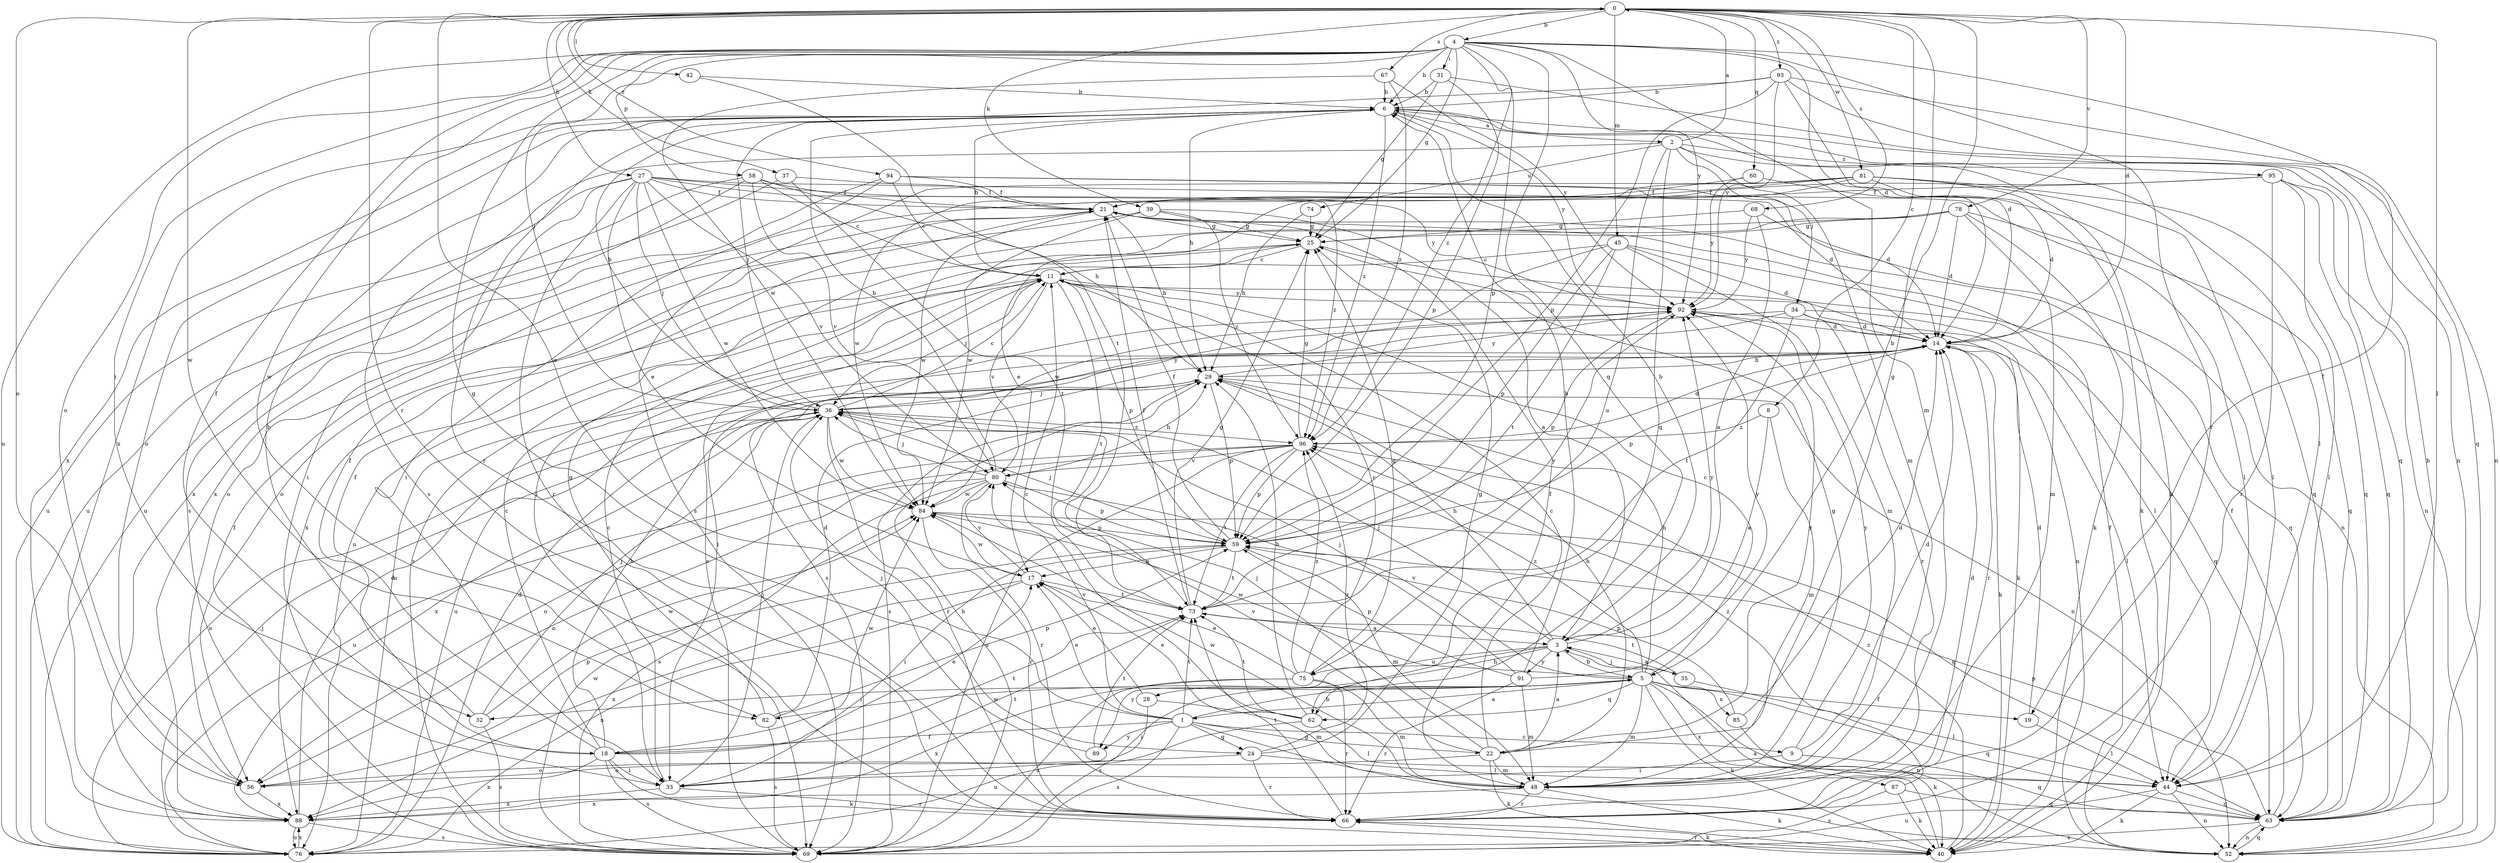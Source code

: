 strict digraph  {
0;
1;
2;
3;
4;
5;
6;
8;
9;
11;
14;
17;
18;
19;
21;
22;
24;
25;
27;
28;
29;
31;
32;
33;
34;
35;
36;
37;
39;
40;
42;
44;
45;
48;
52;
56;
58;
59;
60;
62;
63;
66;
67;
68;
69;
73;
74;
75;
76;
78;
80;
81;
82;
84;
85;
87;
88;
89;
91;
92;
93;
94;
95;
96;
0 -> 4  [label=b];
0 -> 5  [label=b];
0 -> 8  [label=c];
0 -> 14  [label=d];
0 -> 22  [label=g];
0 -> 27  [label=h];
0 -> 37  [label=k];
0 -> 39  [label=k];
0 -> 42  [label=l];
0 -> 44  [label=l];
0 -> 45  [label=m];
0 -> 56  [label=o];
0 -> 60  [label=q];
0 -> 66  [label=r];
0 -> 67  [label=s];
0 -> 68  [label=s];
0 -> 78  [label=v];
0 -> 81  [label=w];
0 -> 82  [label=w];
0 -> 93  [label=z];
0 -> 94  [label=z];
1 -> 0  [label=a];
1 -> 5  [label=b];
1 -> 9  [label=c];
1 -> 17  [label=e];
1 -> 18  [label=f];
1 -> 22  [label=g];
1 -> 24  [label=g];
1 -> 52  [label=n];
1 -> 69  [label=s];
1 -> 73  [label=t];
1 -> 80  [label=v];
1 -> 89  [label=y];
2 -> 0  [label=a];
2 -> 34  [label=j];
2 -> 40  [label=k];
2 -> 48  [label=m];
2 -> 62  [label=q];
2 -> 69  [label=s];
2 -> 74  [label=u];
2 -> 75  [label=u];
2 -> 95  [label=z];
3 -> 5  [label=b];
3 -> 6  [label=b];
3 -> 28  [label=h];
3 -> 29  [label=h];
3 -> 35  [label=j];
3 -> 36  [label=j];
3 -> 75  [label=u];
3 -> 89  [label=y];
3 -> 91  [label=y];
3 -> 92  [label=y];
4 -> 6  [label=b];
4 -> 14  [label=d];
4 -> 18  [label=f];
4 -> 19  [label=f];
4 -> 24  [label=g];
4 -> 25  [label=g];
4 -> 31  [label=i];
4 -> 32  [label=i];
4 -> 36  [label=j];
4 -> 48  [label=m];
4 -> 56  [label=o];
4 -> 58  [label=p];
4 -> 59  [label=p];
4 -> 62  [label=q];
4 -> 66  [label=r];
4 -> 76  [label=u];
4 -> 82  [label=w];
4 -> 92  [label=y];
4 -> 96  [label=z];
5 -> 1  [label=a];
5 -> 11  [label=c];
5 -> 19  [label=f];
5 -> 29  [label=h];
5 -> 32  [label=i];
5 -> 33  [label=i];
5 -> 40  [label=k];
5 -> 48  [label=m];
5 -> 52  [label=n];
5 -> 62  [label=q];
5 -> 63  [label=q];
5 -> 80  [label=v];
5 -> 82  [label=w];
5 -> 84  [label=w];
5 -> 85  [label=x];
5 -> 87  [label=x];
5 -> 96  [label=z];
6 -> 2  [label=a];
6 -> 29  [label=h];
6 -> 36  [label=j];
6 -> 44  [label=l];
6 -> 56  [label=o];
6 -> 63  [label=q];
6 -> 66  [label=r];
6 -> 88  [label=x];
6 -> 92  [label=y];
6 -> 96  [label=z];
8 -> 3  [label=a];
8 -> 48  [label=m];
8 -> 96  [label=z];
9 -> 14  [label=d];
9 -> 33  [label=i];
9 -> 63  [label=q];
9 -> 92  [label=y];
11 -> 6  [label=b];
11 -> 36  [label=j];
11 -> 52  [label=n];
11 -> 59  [label=p];
11 -> 69  [label=s];
11 -> 73  [label=t];
11 -> 80  [label=v];
11 -> 92  [label=y];
14 -> 29  [label=h];
14 -> 40  [label=k];
14 -> 44  [label=l];
14 -> 59  [label=p];
14 -> 66  [label=r];
17 -> 73  [label=t];
17 -> 76  [label=u];
17 -> 80  [label=v];
17 -> 84  [label=w];
17 -> 88  [label=x];
18 -> 6  [label=b];
18 -> 11  [label=c];
18 -> 17  [label=e];
18 -> 21  [label=f];
18 -> 29  [label=h];
18 -> 33  [label=i];
18 -> 40  [label=k];
18 -> 69  [label=s];
18 -> 73  [label=t];
18 -> 84  [label=w];
18 -> 88  [label=x];
19 -> 14  [label=d];
19 -> 44  [label=l];
21 -> 25  [label=g];
21 -> 29  [label=h];
21 -> 84  [label=w];
22 -> 3  [label=a];
22 -> 11  [label=c];
22 -> 29  [label=h];
22 -> 36  [label=j];
22 -> 40  [label=k];
22 -> 48  [label=m];
22 -> 56  [label=o];
22 -> 80  [label=v];
22 -> 92  [label=y];
24 -> 25  [label=g];
24 -> 44  [label=l];
24 -> 56  [label=o];
24 -> 66  [label=r];
24 -> 96  [label=z];
25 -> 11  [label=c];
25 -> 44  [label=l];
25 -> 76  [label=u];
25 -> 88  [label=x];
27 -> 14  [label=d];
27 -> 17  [label=e];
27 -> 21  [label=f];
27 -> 33  [label=i];
27 -> 36  [label=j];
27 -> 66  [label=r];
27 -> 76  [label=u];
27 -> 80  [label=v];
27 -> 84  [label=w];
27 -> 92  [label=y];
27 -> 96  [label=z];
28 -> 17  [label=e];
28 -> 48  [label=m];
28 -> 69  [label=s];
29 -> 36  [label=j];
29 -> 52  [label=n];
29 -> 59  [label=p];
29 -> 69  [label=s];
29 -> 76  [label=u];
29 -> 92  [label=y];
31 -> 6  [label=b];
31 -> 25  [label=g];
31 -> 52  [label=n];
31 -> 59  [label=p];
32 -> 21  [label=f];
32 -> 36  [label=j];
32 -> 69  [label=s];
32 -> 84  [label=w];
33 -> 11  [label=c];
33 -> 36  [label=j];
33 -> 66  [label=r];
33 -> 73  [label=t];
33 -> 88  [label=x];
34 -> 14  [label=d];
34 -> 33  [label=i];
34 -> 63  [label=q];
34 -> 66  [label=r];
34 -> 73  [label=t];
34 -> 76  [label=u];
35 -> 3  [label=a];
35 -> 44  [label=l];
35 -> 73  [label=t];
36 -> 6  [label=b];
36 -> 11  [label=c];
36 -> 66  [label=r];
36 -> 76  [label=u];
36 -> 84  [label=w];
36 -> 88  [label=x];
36 -> 92  [label=y];
36 -> 96  [label=z];
37 -> 21  [label=f];
37 -> 73  [label=t];
37 -> 76  [label=u];
39 -> 3  [label=a];
39 -> 25  [label=g];
39 -> 56  [label=o];
39 -> 84  [label=w];
39 -> 96  [label=z];
40 -> 3  [label=a];
40 -> 66  [label=r];
40 -> 96  [label=z];
42 -> 6  [label=b];
42 -> 73  [label=t];
44 -> 40  [label=k];
44 -> 52  [label=n];
44 -> 63  [label=q];
44 -> 76  [label=u];
45 -> 11  [label=c];
45 -> 14  [label=d];
45 -> 48  [label=m];
45 -> 59  [label=p];
45 -> 63  [label=q];
45 -> 73  [label=t];
45 -> 84  [label=w];
48 -> 21  [label=f];
48 -> 25  [label=g];
48 -> 40  [label=k];
48 -> 66  [label=r];
48 -> 84  [label=w];
48 -> 88  [label=x];
52 -> 21  [label=f];
52 -> 63  [label=q];
56 -> 59  [label=p];
56 -> 88  [label=x];
58 -> 11  [label=c];
58 -> 21  [label=f];
58 -> 29  [label=h];
58 -> 69  [label=s];
58 -> 76  [label=u];
58 -> 80  [label=v];
59 -> 17  [label=e];
59 -> 21  [label=f];
59 -> 33  [label=i];
59 -> 36  [label=j];
59 -> 48  [label=m];
59 -> 73  [label=t];
60 -> 21  [label=f];
60 -> 63  [label=q];
60 -> 92  [label=y];
62 -> 11  [label=c];
62 -> 17  [label=e];
62 -> 29  [label=h];
62 -> 44  [label=l];
62 -> 73  [label=t];
62 -> 76  [label=u];
63 -> 6  [label=b];
63 -> 21  [label=f];
63 -> 52  [label=n];
63 -> 59  [label=p];
63 -> 69  [label=s];
66 -> 14  [label=d];
66 -> 40  [label=k];
66 -> 73  [label=t];
67 -> 6  [label=b];
67 -> 84  [label=w];
67 -> 92  [label=y];
67 -> 96  [label=z];
68 -> 3  [label=a];
68 -> 25  [label=g];
68 -> 52  [label=n];
68 -> 92  [label=y];
69 -> 11  [label=c];
69 -> 21  [label=f];
69 -> 29  [label=h];
69 -> 84  [label=w];
73 -> 3  [label=a];
73 -> 21  [label=f];
73 -> 25  [label=g];
73 -> 92  [label=y];
74 -> 25  [label=g];
74 -> 29  [label=h];
75 -> 11  [label=c];
75 -> 17  [label=e];
75 -> 25  [label=g];
75 -> 48  [label=m];
75 -> 66  [label=r];
75 -> 69  [label=s];
75 -> 88  [label=x];
75 -> 96  [label=z];
76 -> 14  [label=d];
76 -> 36  [label=j];
76 -> 88  [label=x];
78 -> 14  [label=d];
78 -> 25  [label=g];
78 -> 33  [label=i];
78 -> 40  [label=k];
78 -> 48  [label=m];
78 -> 56  [label=o];
78 -> 63  [label=q];
80 -> 6  [label=b];
80 -> 29  [label=h];
80 -> 36  [label=j];
80 -> 56  [label=o];
80 -> 59  [label=p];
80 -> 66  [label=r];
80 -> 69  [label=s];
80 -> 84  [label=w];
81 -> 14  [label=d];
81 -> 17  [label=e];
81 -> 21  [label=f];
81 -> 40  [label=k];
81 -> 44  [label=l];
81 -> 63  [label=q];
81 -> 69  [label=s];
81 -> 84  [label=w];
82 -> 14  [label=d];
82 -> 25  [label=g];
82 -> 59  [label=p];
82 -> 69  [label=s];
84 -> 59  [label=p];
84 -> 63  [label=q];
84 -> 66  [label=r];
85 -> 14  [label=d];
85 -> 40  [label=k];
85 -> 59  [label=p];
87 -> 40  [label=k];
87 -> 63  [label=q];
87 -> 69  [label=s];
87 -> 96  [label=z];
88 -> 14  [label=d];
88 -> 69  [label=s];
88 -> 76  [label=u];
89 -> 36  [label=j];
89 -> 73  [label=t];
91 -> 6  [label=b];
91 -> 36  [label=j];
91 -> 48  [label=m];
91 -> 59  [label=p];
91 -> 66  [label=r];
91 -> 92  [label=y];
92 -> 14  [label=d];
92 -> 40  [label=k];
92 -> 59  [label=p];
92 -> 69  [label=s];
93 -> 6  [label=b];
93 -> 14  [label=d];
93 -> 52  [label=n];
93 -> 59  [label=p];
93 -> 63  [label=q];
93 -> 88  [label=x];
93 -> 92  [label=y];
94 -> 11  [label=c];
94 -> 14  [label=d];
94 -> 21  [label=f];
94 -> 33  [label=i];
94 -> 44  [label=l];
94 -> 88  [label=x];
95 -> 21  [label=f];
95 -> 44  [label=l];
95 -> 52  [label=n];
95 -> 63  [label=q];
95 -> 66  [label=r];
95 -> 88  [label=x];
96 -> 14  [label=d];
96 -> 25  [label=g];
96 -> 56  [label=o];
96 -> 59  [label=p];
96 -> 69  [label=s];
96 -> 73  [label=t];
96 -> 76  [label=u];
96 -> 80  [label=v];
}
